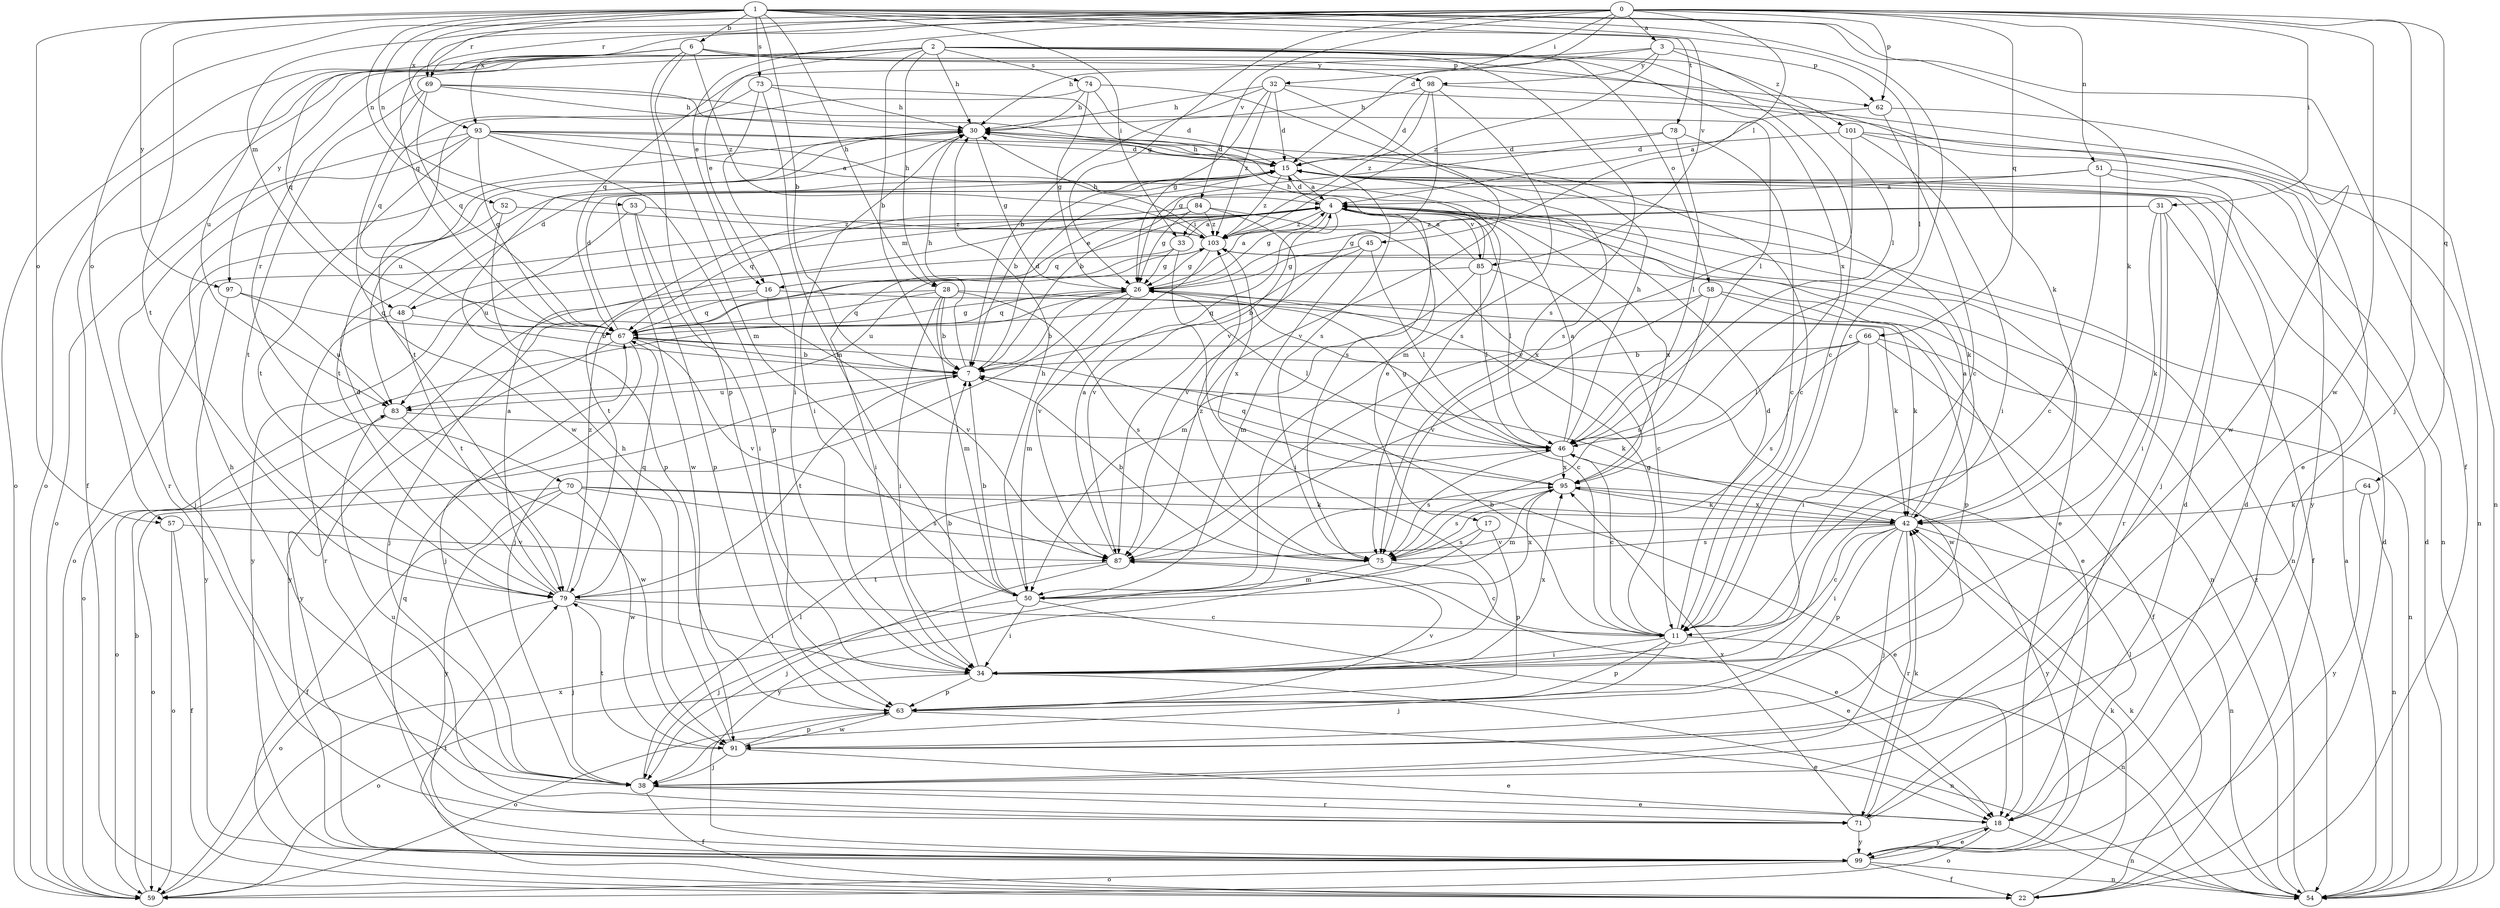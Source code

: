 strict digraph  {
0;
1;
2;
3;
4;
6;
7;
11;
15;
16;
17;
18;
22;
26;
28;
30;
31;
32;
33;
34;
38;
42;
45;
46;
48;
50;
51;
52;
53;
54;
57;
58;
59;
62;
63;
64;
66;
67;
69;
70;
71;
73;
74;
75;
78;
79;
83;
84;
85;
87;
91;
93;
95;
97;
98;
99;
101;
103;
0 -> 3  [label=a];
0 -> 15  [label=d];
0 -> 16  [label=e];
0 -> 26  [label=g];
0 -> 31  [label=i];
0 -> 32  [label=i];
0 -> 38  [label=j];
0 -> 45  [label=l];
0 -> 48  [label=m];
0 -> 51  [label=n];
0 -> 57  [label=o];
0 -> 62  [label=p];
0 -> 64  [label=q];
0 -> 66  [label=q];
0 -> 67  [label=q];
0 -> 69  [label=r];
0 -> 84  [label=v];
0 -> 91  [label=w];
0 -> 93  [label=x];
1 -> 6  [label=b];
1 -> 7  [label=b];
1 -> 11  [label=c];
1 -> 22  [label=f];
1 -> 28  [label=h];
1 -> 33  [label=i];
1 -> 42  [label=k];
1 -> 46  [label=l];
1 -> 52  [label=n];
1 -> 53  [label=n];
1 -> 57  [label=o];
1 -> 69  [label=r];
1 -> 73  [label=s];
1 -> 78  [label=t];
1 -> 79  [label=t];
1 -> 85  [label=v];
1 -> 93  [label=x];
1 -> 97  [label=y];
2 -> 7  [label=b];
2 -> 11  [label=c];
2 -> 16  [label=e];
2 -> 22  [label=f];
2 -> 28  [label=h];
2 -> 30  [label=h];
2 -> 58  [label=o];
2 -> 59  [label=o];
2 -> 70  [label=r];
2 -> 74  [label=s];
2 -> 75  [label=s];
2 -> 95  [label=x];
2 -> 97  [label=y];
2 -> 101  [label=z];
3 -> 30  [label=h];
3 -> 46  [label=l];
3 -> 62  [label=p];
3 -> 67  [label=q];
3 -> 98  [label=y];
3 -> 103  [label=z];
4 -> 15  [label=d];
4 -> 16  [label=e];
4 -> 17  [label=e];
4 -> 18  [label=e];
4 -> 26  [label=g];
4 -> 33  [label=i];
4 -> 46  [label=l];
4 -> 48  [label=m];
4 -> 54  [label=n];
4 -> 59  [label=o];
4 -> 67  [label=q];
4 -> 85  [label=v];
4 -> 87  [label=v];
4 -> 95  [label=x];
4 -> 103  [label=z];
6 -> 42  [label=k];
6 -> 50  [label=m];
6 -> 59  [label=o];
6 -> 62  [label=p];
6 -> 63  [label=p];
6 -> 67  [label=q];
6 -> 83  [label=u];
6 -> 98  [label=y];
6 -> 103  [label=z];
7 -> 15  [label=d];
7 -> 30  [label=h];
7 -> 42  [label=k];
7 -> 79  [label=t];
7 -> 83  [label=u];
11 -> 7  [label=b];
11 -> 15  [label=d];
11 -> 26  [label=g];
11 -> 34  [label=i];
11 -> 38  [label=j];
11 -> 54  [label=n];
11 -> 63  [label=p];
15 -> 4  [label=a];
15 -> 7  [label=b];
15 -> 30  [label=h];
15 -> 42  [label=k];
15 -> 91  [label=w];
15 -> 103  [label=z];
16 -> 11  [label=c];
16 -> 67  [label=q];
16 -> 87  [label=v];
16 -> 99  [label=y];
17 -> 63  [label=p];
17 -> 75  [label=s];
17 -> 99  [label=y];
18 -> 15  [label=d];
18 -> 54  [label=n];
18 -> 59  [label=o];
18 -> 99  [label=y];
22 -> 15  [label=d];
22 -> 42  [label=k];
22 -> 79  [label=t];
26 -> 4  [label=a];
26 -> 7  [label=b];
26 -> 38  [label=j];
26 -> 46  [label=l];
26 -> 50  [label=m];
26 -> 59  [label=o];
26 -> 63  [label=p];
26 -> 67  [label=q];
28 -> 7  [label=b];
28 -> 34  [label=i];
28 -> 38  [label=j];
28 -> 42  [label=k];
28 -> 50  [label=m];
28 -> 67  [label=q];
28 -> 75  [label=s];
30 -> 15  [label=d];
30 -> 26  [label=g];
30 -> 34  [label=i];
30 -> 79  [label=t];
30 -> 83  [label=u];
31 -> 22  [label=f];
31 -> 26  [label=g];
31 -> 34  [label=i];
31 -> 42  [label=k];
31 -> 71  [label=r];
31 -> 103  [label=z];
32 -> 7  [label=b];
32 -> 15  [label=d];
32 -> 18  [label=e];
32 -> 26  [label=g];
32 -> 30  [label=h];
32 -> 87  [label=v];
32 -> 103  [label=z];
33 -> 4  [label=a];
33 -> 26  [label=g];
33 -> 34  [label=i];
33 -> 99  [label=y];
34 -> 7  [label=b];
34 -> 54  [label=n];
34 -> 59  [label=o];
34 -> 63  [label=p];
34 -> 95  [label=x];
38 -> 18  [label=e];
38 -> 22  [label=f];
38 -> 30  [label=h];
38 -> 46  [label=l];
38 -> 71  [label=r];
42 -> 4  [label=a];
42 -> 11  [label=c];
42 -> 34  [label=i];
42 -> 38  [label=j];
42 -> 54  [label=n];
42 -> 63  [label=p];
42 -> 71  [label=r];
42 -> 75  [label=s];
42 -> 87  [label=v];
42 -> 95  [label=x];
45 -> 7  [label=b];
45 -> 26  [label=g];
45 -> 46  [label=l];
45 -> 50  [label=m];
46 -> 4  [label=a];
46 -> 11  [label=c];
46 -> 26  [label=g];
46 -> 30  [label=h];
46 -> 75  [label=s];
46 -> 95  [label=x];
48 -> 7  [label=b];
48 -> 15  [label=d];
48 -> 71  [label=r];
48 -> 79  [label=t];
50 -> 7  [label=b];
50 -> 18  [label=e];
50 -> 30  [label=h];
50 -> 34  [label=i];
50 -> 38  [label=j];
50 -> 95  [label=x];
51 -> 4  [label=a];
51 -> 7  [label=b];
51 -> 11  [label=c];
51 -> 38  [label=j];
51 -> 54  [label=n];
52 -> 38  [label=j];
52 -> 63  [label=p];
52 -> 103  [label=z];
53 -> 34  [label=i];
53 -> 63  [label=p];
53 -> 83  [label=u];
53 -> 103  [label=z];
54 -> 4  [label=a];
54 -> 15  [label=d];
54 -> 42  [label=k];
54 -> 103  [label=z];
57 -> 22  [label=f];
57 -> 59  [label=o];
57 -> 87  [label=v];
58 -> 18  [label=e];
58 -> 42  [label=k];
58 -> 67  [label=q];
58 -> 75  [label=s];
58 -> 87  [label=v];
59 -> 7  [label=b];
59 -> 95  [label=x];
62 -> 4  [label=a];
62 -> 11  [label=c];
62 -> 91  [label=w];
63 -> 18  [label=e];
63 -> 59  [label=o];
63 -> 87  [label=v];
63 -> 91  [label=w];
64 -> 42  [label=k];
64 -> 54  [label=n];
64 -> 99  [label=y];
66 -> 7  [label=b];
66 -> 22  [label=f];
66 -> 34  [label=i];
66 -> 46  [label=l];
66 -> 54  [label=n];
66 -> 75  [label=s];
67 -> 7  [label=b];
67 -> 15  [label=d];
67 -> 26  [label=g];
67 -> 38  [label=j];
67 -> 87  [label=v];
67 -> 91  [label=w];
67 -> 99  [label=y];
69 -> 30  [label=h];
69 -> 46  [label=l];
69 -> 67  [label=q];
69 -> 75  [label=s];
69 -> 79  [label=t];
69 -> 91  [label=w];
70 -> 18  [label=e];
70 -> 22  [label=f];
70 -> 42  [label=k];
70 -> 59  [label=o];
70 -> 75  [label=s];
70 -> 91  [label=w];
70 -> 99  [label=y];
71 -> 15  [label=d];
71 -> 42  [label=k];
71 -> 83  [label=u];
71 -> 95  [label=x];
71 -> 99  [label=y];
73 -> 30  [label=h];
73 -> 34  [label=i];
73 -> 50  [label=m];
73 -> 67  [label=q];
73 -> 75  [label=s];
74 -> 15  [label=d];
74 -> 26  [label=g];
74 -> 30  [label=h];
74 -> 75  [label=s];
74 -> 79  [label=t];
75 -> 7  [label=b];
75 -> 11  [label=c];
75 -> 50  [label=m];
75 -> 103  [label=z];
78 -> 11  [label=c];
78 -> 15  [label=d];
78 -> 26  [label=g];
78 -> 46  [label=l];
79 -> 4  [label=a];
79 -> 11  [label=c];
79 -> 15  [label=d];
79 -> 34  [label=i];
79 -> 38  [label=j];
79 -> 59  [label=o];
79 -> 67  [label=q];
79 -> 103  [label=z];
83 -> 46  [label=l];
83 -> 59  [label=o];
83 -> 91  [label=w];
84 -> 26  [label=g];
84 -> 67  [label=q];
84 -> 79  [label=t];
84 -> 87  [label=v];
84 -> 95  [label=x];
84 -> 103  [label=z];
85 -> 4  [label=a];
85 -> 11  [label=c];
85 -> 30  [label=h];
85 -> 46  [label=l];
85 -> 50  [label=m];
85 -> 83  [label=u];
87 -> 4  [label=a];
87 -> 18  [label=e];
87 -> 38  [label=j];
87 -> 79  [label=t];
91 -> 18  [label=e];
91 -> 30  [label=h];
91 -> 38  [label=j];
91 -> 63  [label=p];
91 -> 79  [label=t];
93 -> 4  [label=a];
93 -> 11  [label=c];
93 -> 15  [label=d];
93 -> 59  [label=o];
93 -> 63  [label=p];
93 -> 67  [label=q];
93 -> 71  [label=r];
93 -> 75  [label=s];
93 -> 79  [label=t];
95 -> 42  [label=k];
95 -> 50  [label=m];
95 -> 67  [label=q];
95 -> 75  [label=s];
95 -> 99  [label=y];
97 -> 67  [label=q];
97 -> 83  [label=u];
97 -> 99  [label=y];
98 -> 15  [label=d];
98 -> 30  [label=h];
98 -> 50  [label=m];
98 -> 54  [label=n];
98 -> 87  [label=v];
98 -> 103  [label=z];
99 -> 18  [label=e];
99 -> 22  [label=f];
99 -> 46  [label=l];
99 -> 54  [label=n];
99 -> 59  [label=o];
99 -> 67  [label=q];
101 -> 15  [label=d];
101 -> 34  [label=i];
101 -> 54  [label=n];
101 -> 87  [label=v];
101 -> 99  [label=y];
103 -> 26  [label=g];
103 -> 30  [label=h];
103 -> 34  [label=i];
103 -> 54  [label=n];
103 -> 87  [label=v];
103 -> 95  [label=x];
}
